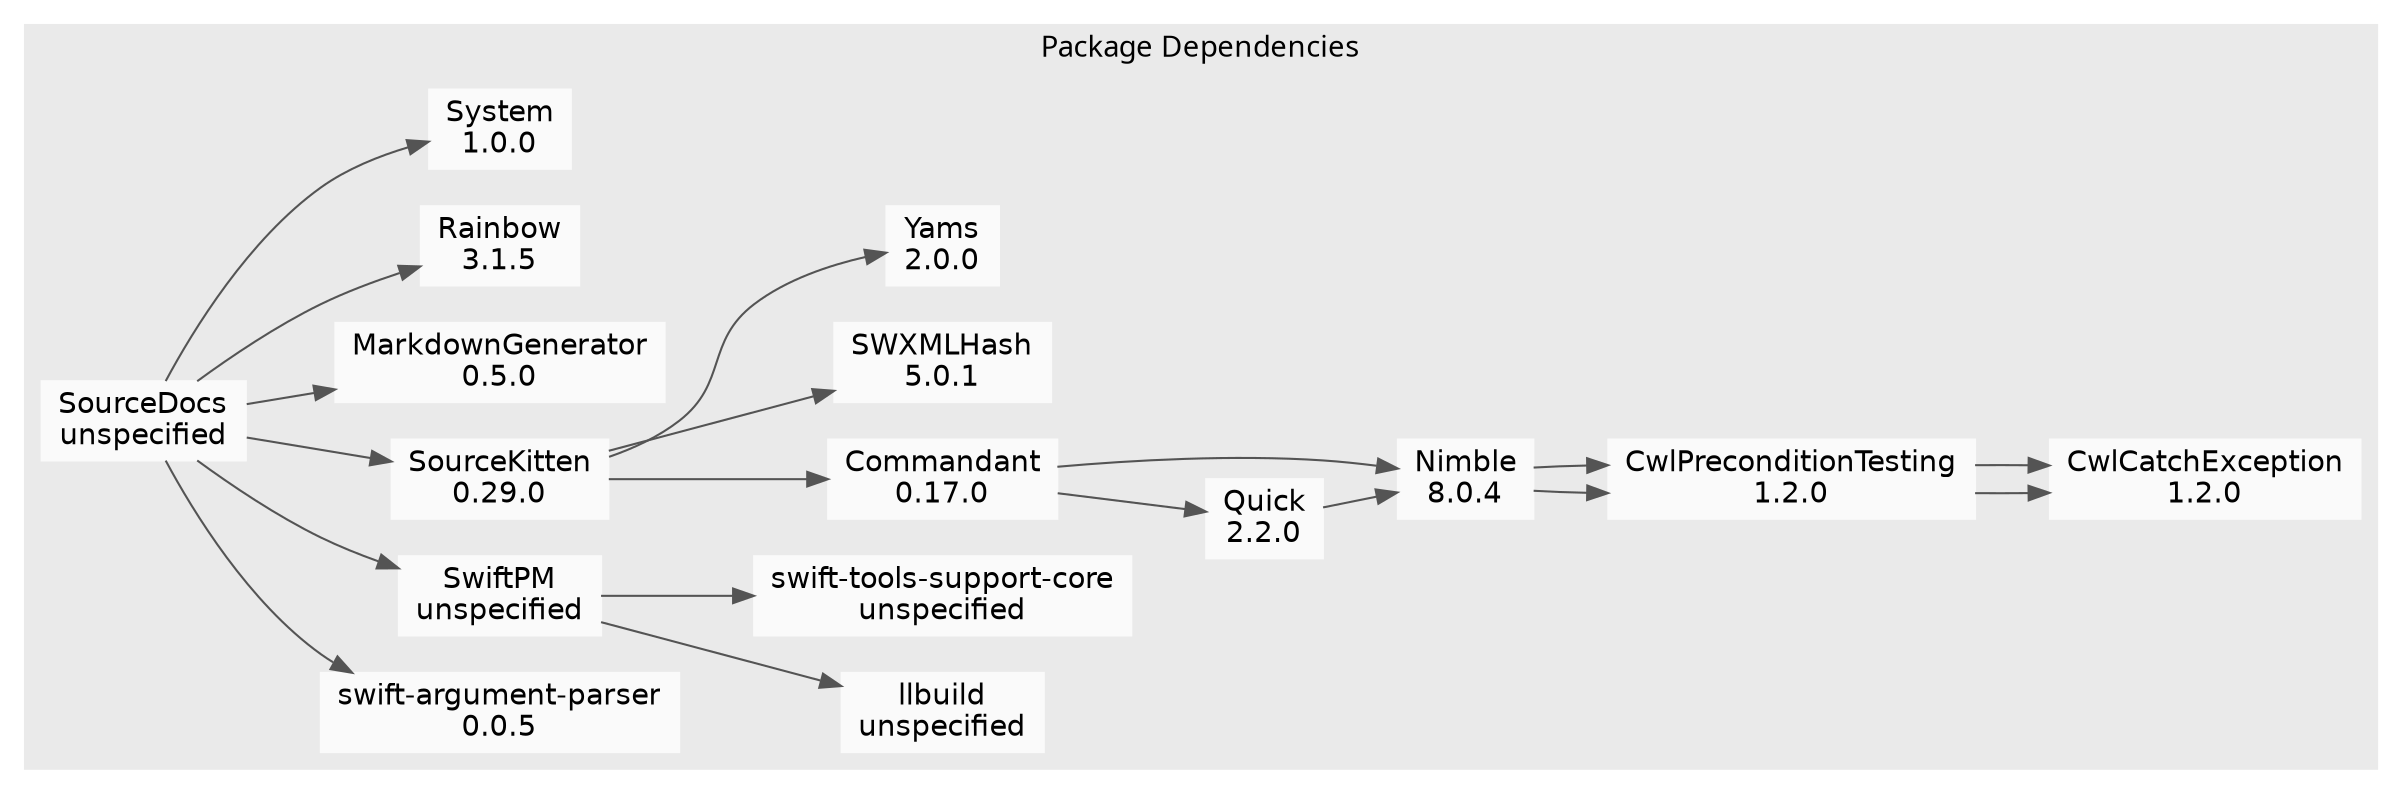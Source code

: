 digraph PackageDependencyGraph {
    rankdir = LR
    graph [fontname="Helvetica-light", style = filled, color = "#eaeaea"]
    node [shape=box, fontname="Helvetica", style=filled, color="#fafafa"]
    edge [color="#545454"]

    subgraph cluster {
        label = "Package Dependencies"
        "SourceDocs\nunspecified" -> "swift-argument-parser\n0.0.5"
        "SourceDocs\nunspecified" -> "SwiftPM\nunspecified"
        "SourceDocs\nunspecified" -> "SourceKitten\n0.29.0"
        "SourceDocs\nunspecified" -> "MarkdownGenerator\n0.5.0"
        "SourceDocs\nunspecified" -> "Rainbow\n3.1.5"
        "SourceDocs\nunspecified" -> "System\n1.0.0"
        "SwiftPM\nunspecified" -> "llbuild\nunspecified"
        "SwiftPM\nunspecified" -> "swift-tools-support-core\nunspecified"
        "SourceKitten\n0.29.0" -> "Commandant\n0.17.0"
        "SourceKitten\n0.29.0" -> "SWXMLHash\n5.0.1"
        "SourceKitten\n0.29.0" -> "Yams\n2.0.0"
        "Commandant\n0.17.0" -> "Quick\n2.2.0"
        "Commandant\n0.17.0" -> "Nimble\n8.0.4"
        "Quick\n2.2.0" -> "Nimble\n8.0.4"
        "Nimble\n8.0.4" -> "CwlPreconditionTesting\n1.2.0"
        "CwlPreconditionTesting\n1.2.0" -> "CwlCatchException\n1.2.0"
        "Nimble\n8.0.4" -> "CwlPreconditionTesting\n1.2.0"
        "CwlPreconditionTesting\n1.2.0" -> "CwlCatchException\n1.2.0"
    }
}